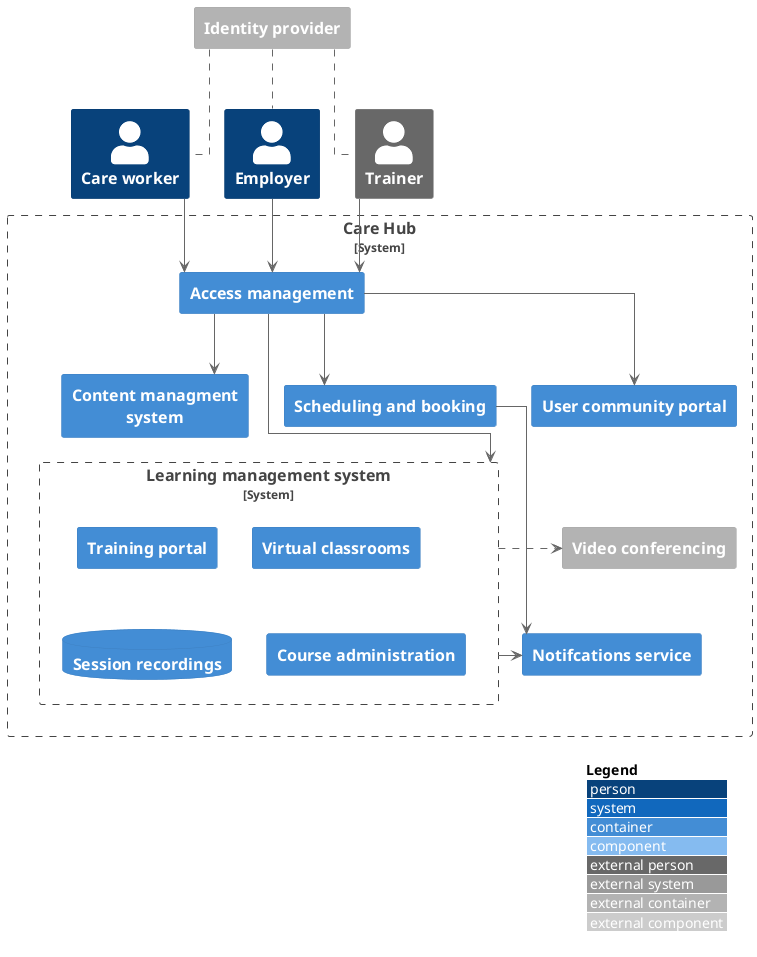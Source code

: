@startuml ccv2-container-model
!include <azure/AzureCommon>
!include <azure/Web/AzureWebApp>
!include <azure/Databases/AzureSqlDatabase>
!include <azure/Storage/AzureBlobStorage>
!include <C4/C4_Container>
!include <C4/C4_Component>

skinparam linetype ortho

AddRelTag("dashed", $lineStyle=DashedLine())

Person(cw, "Care worker", "")

Person(emp, "Employer", "")

Person_Ext(trn, "Trainer", "")

Container_Ext(id, "Identity provider", "")

System_Boundary(hub, "Care Hub") {
  Container(am, "Access management", "")
  Container(cms, "Content managment system", "")
  Container(not, "Notifcations service", "")
  Container(bkg, "Scheduling and booking", "")  
  System_Boundary(lms, "Learning management system") {
    Container(tp, "Training portal", "")
    Container(vcr, "Virtual classrooms", "")   
    ContainerDb(rec, "Session recordings", "")   
    Container(adm, "Course administration", "")     
  }
  Container(frm, "User community portal", "")
  Container_Ext(vcn, "Video conferencing", "")  
}

id .. trn
id .. emp
id .. cw

emp --> am
cw --> am
trn --> am

am --> cms
am --> bkg
am ---> lms
am --> frm

bkg ---> not
lms --> not
lms .> vcn

LAYOUT_WITH_LEGEND()
@enduml